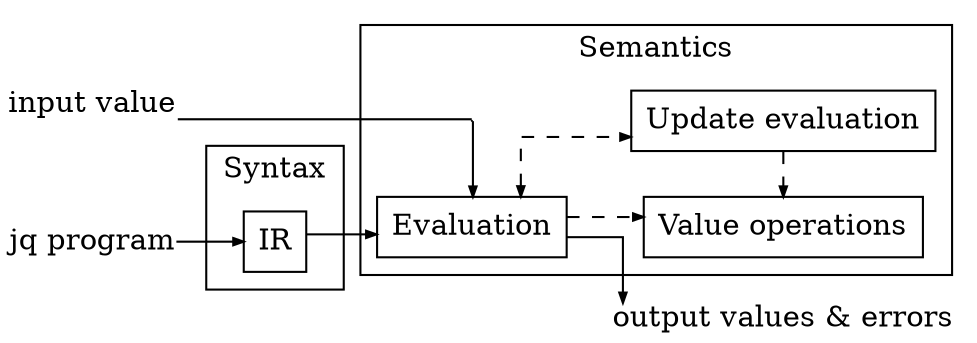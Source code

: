 // Useful links:
// https://stackoverflow.com/questions/7115870/creating-straight-edges-in-graphviz

digraph {
  rankdir=LR
  splines=ortho
  ranksep=0.3
  nodesep=0.3
  node [shape=none margin=0 width=0.75 height=0.2]
  { rank=same; input [label="input value"]; program [label="jq program"]; }
  output [label="output values & errors"]

  node [shape=box margin=0.1 width=0 height=0]
  subgraph cluster_syntax {
    label="Syntax"
    ir [label="IR"]
  }
  subgraph cluster_semantics {
    label = "Semantics"
    { rank=same; above_eval [width=0 shape=point label=""]; eval [label="Evaluation"] }
    { rank=same; update_eval [label="Update evaluation"]; value_ops [label="Value operations"] }
  }

  edge [arrowsize=0.5]
  program -> ir
  ir -> eval
  input -> above_eval [arrowhead=none]
  above_eval -> eval [tailport=center]
  eval -> output

  edge [style=dashed]
  eval -> update_eval [dir=both]
  eval -> value_ops
  update_eval -> value_ops
}
